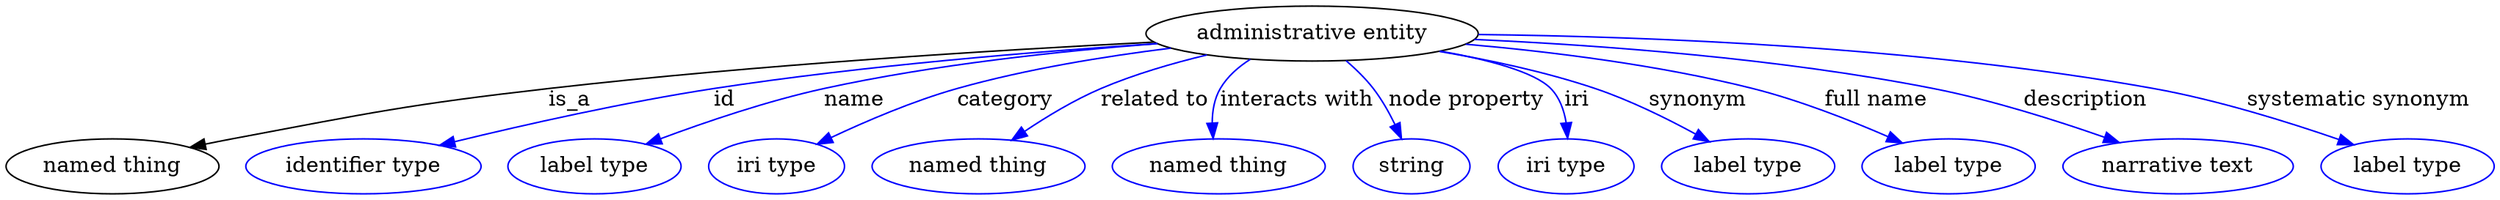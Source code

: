 digraph {
	graph [bb="0,0,1314.8,122"];
	node [label="\N"];
	"administrative entity"	 [height=0.5,
		label="administrative entity",
		pos="688.07,104",
		width=2.3069];
	"named thing"	 [height=0.5,
		pos="54.069,18",
		width=1.5019];
	"administrative entity" -> "named thing"	 [label=is_a,
		lp="300.35,61",
		pos="e,94.551,29.997 606.88,99.892 495.44,92.995 289.43,75.723 118.07,36 113.65,34.975 109.08,33.841 104.5,32.654"];
	id	 [color=blue,
		height=0.5,
		label="identifier type",
		pos="186.07,18",
		width=1.652];
	"administrative entity" -> id	 [color=blue,
		label=id,
		lp="386.51,61",
		pos="e,231.04,29.974 610.14,97.756 547.64,92.06 457.85,82.329 380.18,68 323.31,57.508 310.04,50.51 254.07,36 249.76,34.884 245.31,33.721 \
240.83,32.547",
		style=solid];
	name	 [color=blue,
		height=0.5,
		label="label type",
		pos="308.07,18",
		width=1.2425];
	"administrative entity" -> name	 [color=blue,
		label=name,
		lp="454.23,61",
		pos="e,337.81,31.562 610.81,97.314 561.12,91.921 495.47,82.749 438.75,68 407.17,59.787 372.75,46.425 347.16,35.58",
		style=solid];
	category	 [color=blue,
		height=0.5,
		label="iri type",
		pos="406.07,18",
		width=0.9834];
	"administrative entity" -> category	 [color=blue,
		label=category,
		lp="531.17,61",
		pos="e,429.34,31.759 617.24,94.386 583.3,88.658 542.4,80.099 506.88,68 483.04,59.881 457.65,47.26 438.31,36.731",
		style=solid];
	"related to"	 [color=blue,
		height=0.5,
		label="named thing",
		pos="513.07,18",
		width=1.5019];
	"administrative entity" -> "related to"	 [color=blue,
		label="related to",
		lp="607.31,61",
		pos="e,532.36,34.853 635.33,89.97 617.46,84.274 597.7,76.91 580.6,68 566.54,60.678 552.26,50.567 540.47,41.352",
		style=solid];
	"interacts with"	 [color=blue,
		height=0.5,
		label="named thing",
		pos="639.07,18",
		width=1.5019];
	"administrative entity" -> "interacts with"	 [color=blue,
		label="interacts with",
		lp="678.97,61",
		pos="e,635.81,36.057 657.23,87.218 650.46,81.996 644.15,75.578 640.26,68 636.86,61.386 635.6,53.601 635.43,46.17",
		style=solid];
	"node property"	 [color=blue,
		height=0.5,
		label=string,
		pos="741.07,18",
		width=0.8403];
	"administrative entity" -> "node property"	 [color=blue,
		label="node property",
		lp="763.14,61",
		pos="e,733.32,35.582 703.04,86.194 707.48,80.545 712.19,74.163 716.07,68 720.65,60.726 725.06,52.498 728.86,44.848",
		style=solid];
	iri	 [color=blue,
		height=0.5,
		label="iri type",
		pos="825.07,18",
		width=0.9834];
	"administrative entity" -> iri	 [color=blue,
		label=iri,
		lp="822.29,61",
		pos="e,822.2,36.422 746.88,91.172 771.7,84.742 796.96,76.521 806.07,68 812.27,62.202 816.46,54.171 819.29,46.239",
		style=solid];
	synonym	 [color=blue,
		height=0.5,
		label="label type",
		pos="923.07,18",
		width=1.2425];
	"administrative entity" -> synonym	 [color=blue,
		label=synonym,
		lp="886.74,61",
		pos="e,899.18,33.356 750.47,92.084 776.21,86.229 806.04,78.207 832.07,68 852.18,60.115 873.4,48.659 890.28,38.701",
		style=solid];
	"full name"	 [color=blue,
		height=0.5,
		label="label type",
		pos="1030.1,18",
		width=1.2425];
	"administrative entity" -> "full name"	 [color=blue,
		label="full name",
		lp="981.7,61",
		pos="e,1002.7,32.387 764.63,96.878 809.4,91.49 866.65,82.476 916.07,68 942.81,60.167 971.53,47.543 993.45,36.94",
		style=solid];
	description	 [color=blue,
		height=0.5,
		label="narrative text",
		pos="1150.1,18",
		width=1.5834];
	"administrative entity" -> description	 [color=blue,
		label=description,
		lp="1090.2,61",
		pos="e,1116.7,32.615 769.53,100.3 835.6,96.023 930.77,86.961 1012.1,68 1044.8,60.371 1080.4,47.342 1107.2,36.497",
		style=solid];
	"systematic synonym"	 [color=blue,
		height=0.5,
		label="label type",
		pos="1270.1,18",
		width=1.2425];
	"administrative entity" -> "systematic synonym"	 [color=blue,
		label="systematic synonym",
		lp="1231,61",
		pos="e,1239.3,31.13 768.85,99.764 875.99,93.727 1059.2,81.835 1125.1,68 1161.3,60.383 1201,46.281 1229.7,34.991",
		style=solid];
}
